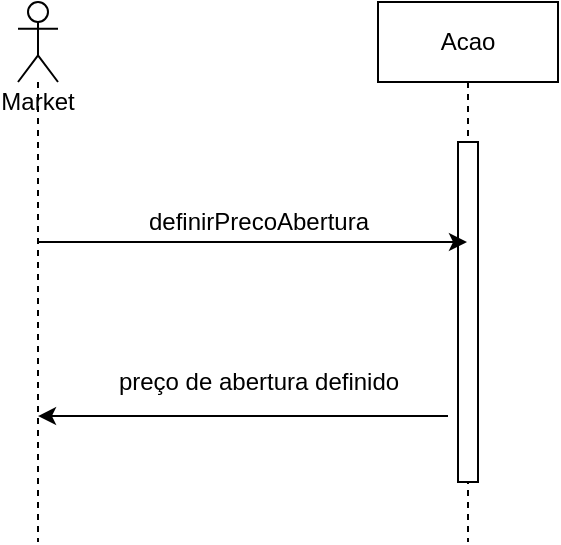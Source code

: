 <mxfile version="18.2.1" type="device"><diagram id="Vdz8UKgEpOqMuc_S72bx" name="Page-1"><mxGraphModel dx="1382" dy="795" grid="1" gridSize="10" guides="1" tooltips="1" connect="1" arrows="1" fold="1" page="1" pageScale="1" pageWidth="1920" pageHeight="1200" math="0" shadow="0"><root><mxCell id="0"/><mxCell id="1" parent="0"/><mxCell id="sSG_qWdXGg09NSYW9pM8-1" value="Market" style="shape=umlLifeline;participant=umlActor;perimeter=lifelinePerimeter;whiteSpace=wrap;html=1;container=1;collapsible=0;recursiveResize=0;verticalAlign=top;spacingTop=36;outlineConnect=0;" vertex="1" parent="1"><mxGeometry x="190" y="140" width="20" height="270" as="geometry"/></mxCell><mxCell id="sSG_qWdXGg09NSYW9pM8-4" value="Acao" style="shape=umlLifeline;perimeter=lifelinePerimeter;whiteSpace=wrap;html=1;container=1;collapsible=0;recursiveResize=0;outlineConnect=0;" vertex="1" parent="1"><mxGeometry x="370" y="140" width="90" height="270" as="geometry"/></mxCell><mxCell id="sSG_qWdXGg09NSYW9pM8-2" value="" style="html=1;points=[];perimeter=orthogonalPerimeter;" vertex="1" parent="sSG_qWdXGg09NSYW9pM8-4"><mxGeometry x="40" y="70" width="10" height="170" as="geometry"/></mxCell><mxCell id="sSG_qWdXGg09NSYW9pM8-5" value="" style="endArrow=classic;html=1;rounded=0;" edge="1" parent="1" source="sSG_qWdXGg09NSYW9pM8-1" target="sSG_qWdXGg09NSYW9pM8-4"><mxGeometry width="50" height="50" relative="1" as="geometry"><mxPoint x="680" y="330" as="sourcePoint"/><mxPoint x="350" y="250" as="targetPoint"/><Array as="points"><mxPoint x="390" y="260"/></Array></mxGeometry></mxCell><mxCell id="sSG_qWdXGg09NSYW9pM8-6" value="definirPrecoAbertura" style="text;html=1;align=center;verticalAlign=middle;resizable=0;points=[];autosize=1;strokeColor=none;fillColor=none;" vertex="1" parent="1"><mxGeometry x="245" y="240" width="130" height="20" as="geometry"/></mxCell><mxCell id="sSG_qWdXGg09NSYW9pM8-9" value="" style="endArrow=classic;html=1;rounded=0;exitX=-0.5;exitY=0.806;exitDx=0;exitDy=0;exitPerimeter=0;" edge="1" parent="1" source="sSG_qWdXGg09NSYW9pM8-2" target="sSG_qWdXGg09NSYW9pM8-1"><mxGeometry width="50" height="50" relative="1" as="geometry"><mxPoint x="410" y="290" as="sourcePoint"/><mxPoint x="730" y="280" as="targetPoint"/></mxGeometry></mxCell><mxCell id="sSG_qWdXGg09NSYW9pM8-10" value="preço de abertura definido" style="text;html=1;align=center;verticalAlign=middle;resizable=0;points=[];autosize=1;strokeColor=none;fillColor=none;" vertex="1" parent="1"><mxGeometry x="230" y="320" width="160" height="20" as="geometry"/></mxCell></root></mxGraphModel></diagram></mxfile>